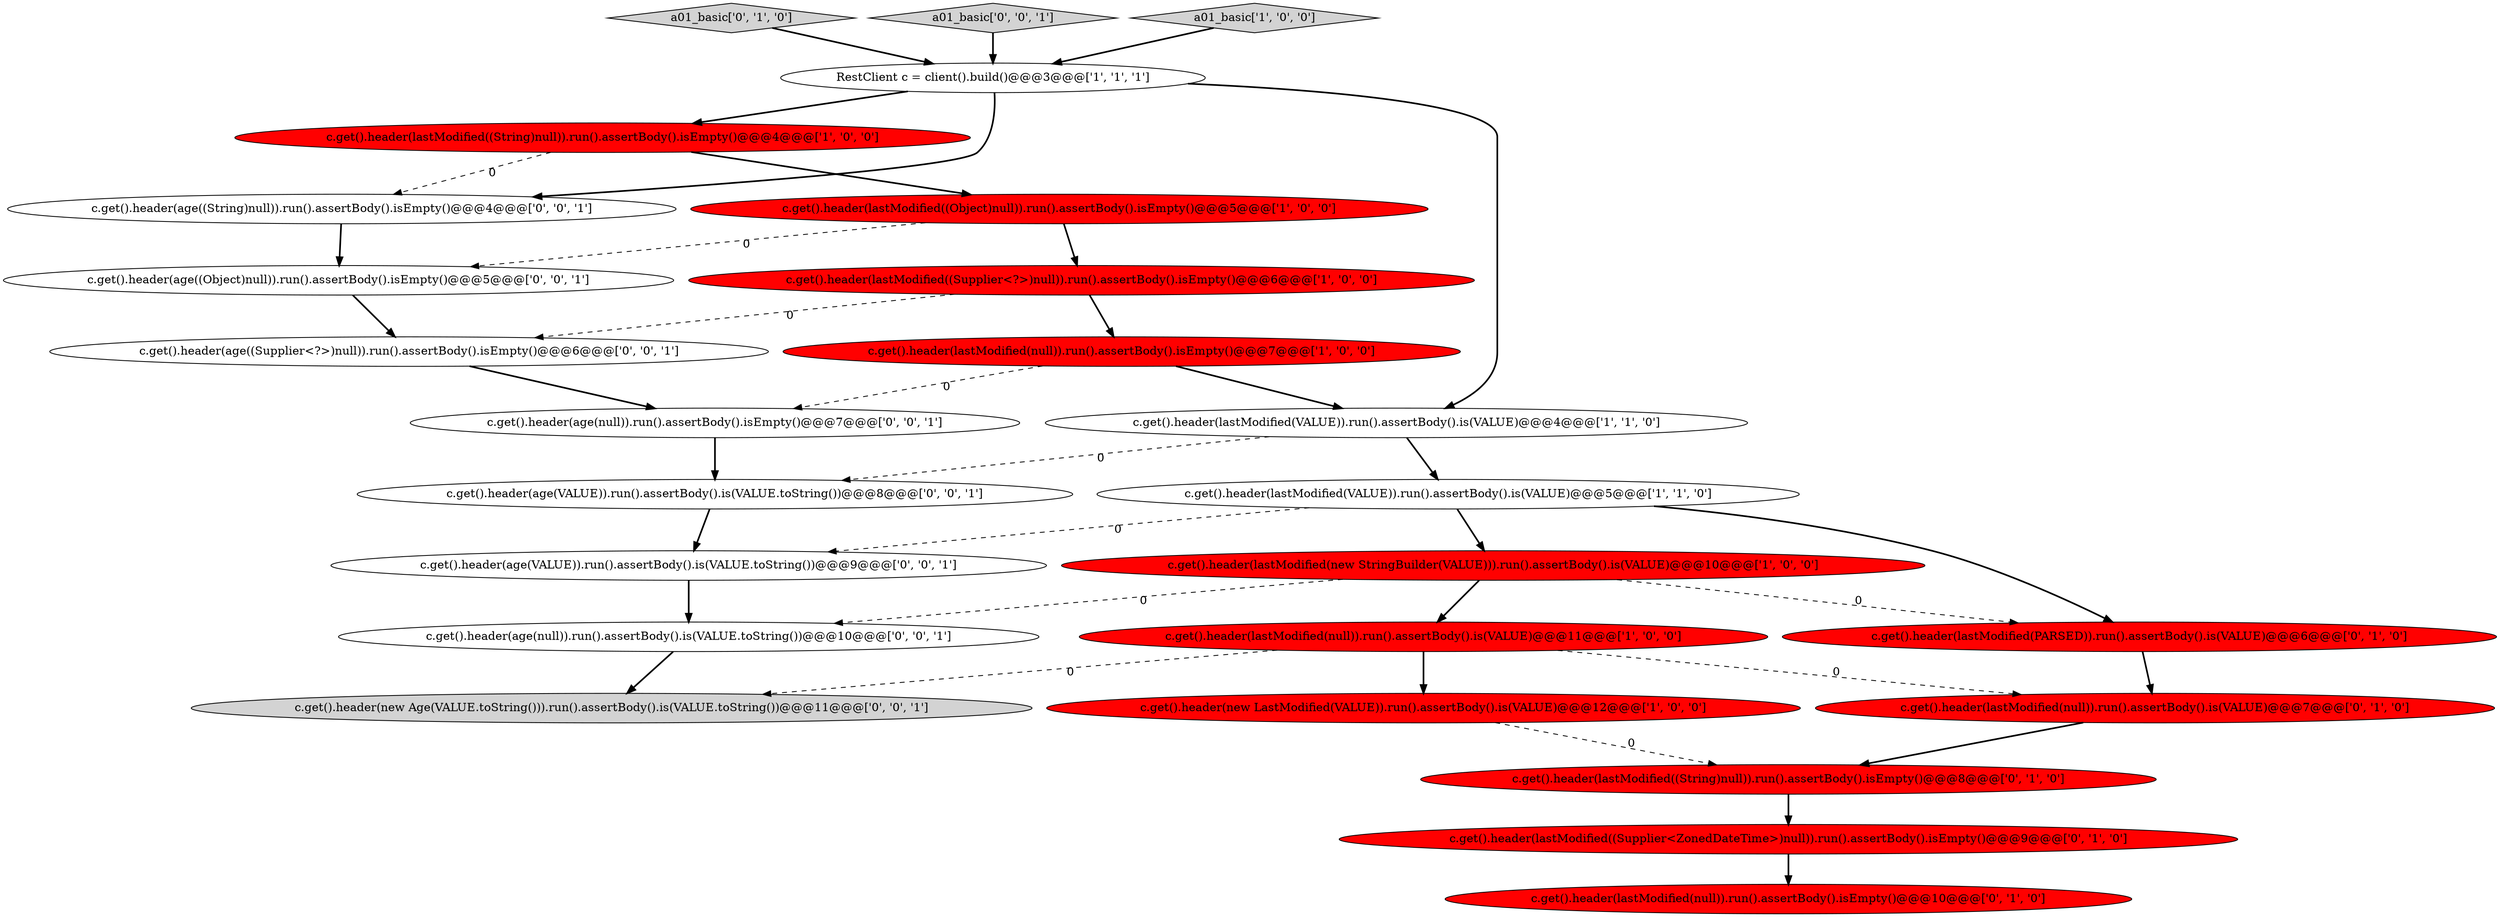 digraph {
10 [style = filled, label = "c.get().header(lastModified(new StringBuilder(VALUE))).run().assertBody().is(VALUE)@@@10@@@['1', '0', '0']", fillcolor = red, shape = ellipse image = "AAA1AAABBB1BBB"];
24 [style = filled, label = "c.get().header(age(null)).run().assertBody().isEmpty()@@@7@@@['0', '0', '1']", fillcolor = white, shape = ellipse image = "AAA0AAABBB3BBB"];
16 [style = filled, label = "c.get().header(lastModified(null)).run().assertBody().isEmpty()@@@10@@@['0', '1', '0']", fillcolor = red, shape = ellipse image = "AAA1AAABBB2BBB"];
13 [style = filled, label = "a01_basic['0', '1', '0']", fillcolor = lightgray, shape = diamond image = "AAA0AAABBB2BBB"];
21 [style = filled, label = "c.get().header(age((Supplier<?>)null)).run().assertBody().isEmpty()@@@6@@@['0', '0', '1']", fillcolor = white, shape = ellipse image = "AAA0AAABBB3BBB"];
12 [style = filled, label = "c.get().header(lastModified(null)).run().assertBody().is(VALUE)@@@7@@@['0', '1', '0']", fillcolor = red, shape = ellipse image = "AAA1AAABBB2BBB"];
0 [style = filled, label = "c.get().header(lastModified((Object)null)).run().assertBody().isEmpty()@@@5@@@['1', '0', '0']", fillcolor = red, shape = ellipse image = "AAA1AAABBB1BBB"];
23 [style = filled, label = "a01_basic['0', '0', '1']", fillcolor = lightgray, shape = diamond image = "AAA0AAABBB3BBB"];
22 [style = filled, label = "c.get().header(age(VALUE)).run().assertBody().is(VALUE.toString())@@@8@@@['0', '0', '1']", fillcolor = white, shape = ellipse image = "AAA0AAABBB3BBB"];
3 [style = filled, label = "a01_basic['1', '0', '0']", fillcolor = lightgray, shape = diamond image = "AAA0AAABBB1BBB"];
19 [style = filled, label = "c.get().header(age((String)null)).run().assertBody().isEmpty()@@@4@@@['0', '0', '1']", fillcolor = white, shape = ellipse image = "AAA0AAABBB3BBB"];
8 [style = filled, label = "c.get().header(lastModified((String)null)).run().assertBody().isEmpty()@@@4@@@['1', '0', '0']", fillcolor = red, shape = ellipse image = "AAA1AAABBB1BBB"];
20 [style = filled, label = "c.get().header(age(VALUE)).run().assertBody().is(VALUE.toString())@@@9@@@['0', '0', '1']", fillcolor = white, shape = ellipse image = "AAA0AAABBB3BBB"];
18 [style = filled, label = "c.get().header(age(null)).run().assertBody().is(VALUE.toString())@@@10@@@['0', '0', '1']", fillcolor = white, shape = ellipse image = "AAA0AAABBB3BBB"];
1 [style = filled, label = "c.get().header(new LastModified(VALUE)).run().assertBody().is(VALUE)@@@12@@@['1', '0', '0']", fillcolor = red, shape = ellipse image = "AAA1AAABBB1BBB"];
14 [style = filled, label = "c.get().header(lastModified(PARSED)).run().assertBody().is(VALUE)@@@6@@@['0', '1', '0']", fillcolor = red, shape = ellipse image = "AAA1AAABBB2BBB"];
6 [style = filled, label = "c.get().header(lastModified(VALUE)).run().assertBody().is(VALUE)@@@5@@@['1', '1', '0']", fillcolor = white, shape = ellipse image = "AAA0AAABBB1BBB"];
5 [style = filled, label = "c.get().header(lastModified(null)).run().assertBody().isEmpty()@@@7@@@['1', '0', '0']", fillcolor = red, shape = ellipse image = "AAA1AAABBB1BBB"];
11 [style = filled, label = "c.get().header(lastModified((String)null)).run().assertBody().isEmpty()@@@8@@@['0', '1', '0']", fillcolor = red, shape = ellipse image = "AAA1AAABBB2BBB"];
2 [style = filled, label = "c.get().header(lastModified(VALUE)).run().assertBody().is(VALUE)@@@4@@@['1', '1', '0']", fillcolor = white, shape = ellipse image = "AAA0AAABBB1BBB"];
4 [style = filled, label = "RestClient c = client().build()@@@3@@@['1', '1', '1']", fillcolor = white, shape = ellipse image = "AAA0AAABBB1BBB"];
25 [style = filled, label = "c.get().header(new Age(VALUE.toString())).run().assertBody().is(VALUE.toString())@@@11@@@['0', '0', '1']", fillcolor = lightgray, shape = ellipse image = "AAA0AAABBB3BBB"];
15 [style = filled, label = "c.get().header(lastModified((Supplier<ZonedDateTime>)null)).run().assertBody().isEmpty()@@@9@@@['0', '1', '0']", fillcolor = red, shape = ellipse image = "AAA1AAABBB2BBB"];
17 [style = filled, label = "c.get().header(age((Object)null)).run().assertBody().isEmpty()@@@5@@@['0', '0', '1']", fillcolor = white, shape = ellipse image = "AAA0AAABBB3BBB"];
7 [style = filled, label = "c.get().header(lastModified(null)).run().assertBody().is(VALUE)@@@11@@@['1', '0', '0']", fillcolor = red, shape = ellipse image = "AAA1AAABBB1BBB"];
9 [style = filled, label = "c.get().header(lastModified((Supplier<?>)null)).run().assertBody().isEmpty()@@@6@@@['1', '0', '0']", fillcolor = red, shape = ellipse image = "AAA1AAABBB1BBB"];
8->19 [style = dashed, label="0"];
0->9 [style = bold, label=""];
7->1 [style = bold, label=""];
6->20 [style = dashed, label="0"];
2->6 [style = bold, label=""];
4->19 [style = bold, label=""];
12->11 [style = bold, label=""];
5->24 [style = dashed, label="0"];
23->4 [style = bold, label=""];
21->24 [style = bold, label=""];
4->2 [style = bold, label=""];
19->17 [style = bold, label=""];
15->16 [style = bold, label=""];
24->22 [style = bold, label=""];
0->17 [style = dashed, label="0"];
10->7 [style = bold, label=""];
3->4 [style = bold, label=""];
11->15 [style = bold, label=""];
8->0 [style = bold, label=""];
6->14 [style = bold, label=""];
20->18 [style = bold, label=""];
5->2 [style = bold, label=""];
22->20 [style = bold, label=""];
9->21 [style = dashed, label="0"];
1->11 [style = dashed, label="0"];
6->10 [style = bold, label=""];
14->12 [style = bold, label=""];
18->25 [style = bold, label=""];
7->25 [style = dashed, label="0"];
9->5 [style = bold, label=""];
7->12 [style = dashed, label="0"];
4->8 [style = bold, label=""];
2->22 [style = dashed, label="0"];
17->21 [style = bold, label=""];
10->14 [style = dashed, label="0"];
10->18 [style = dashed, label="0"];
13->4 [style = bold, label=""];
}

